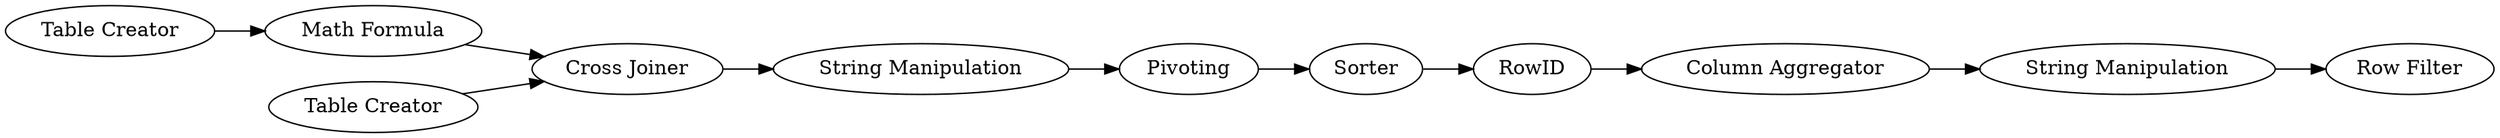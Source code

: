 digraph {
	1678 -> 1679
	1676 -> 1682
	1677 -> 1678
	1679 -> 1680
	1 -> 1681
	1682 -> 1677
	2 -> 6
	286 -> 1676
	6 -> 286
	1681 -> 6
	1 [label="Table Creator"]
	1680 [label="Row Filter"]
	1677 [label=RowID]
	1682 [label=Sorter]
	1678 [label="Column Aggregator"]
	6 [label="Cross Joiner"]
	1679 [label="String Manipulation"]
	286 [label="String Manipulation"]
	1681 [label="Math Formula"]
	2 [label="Table Creator"]
	1676 [label=Pivoting]
	rankdir=LR
}
